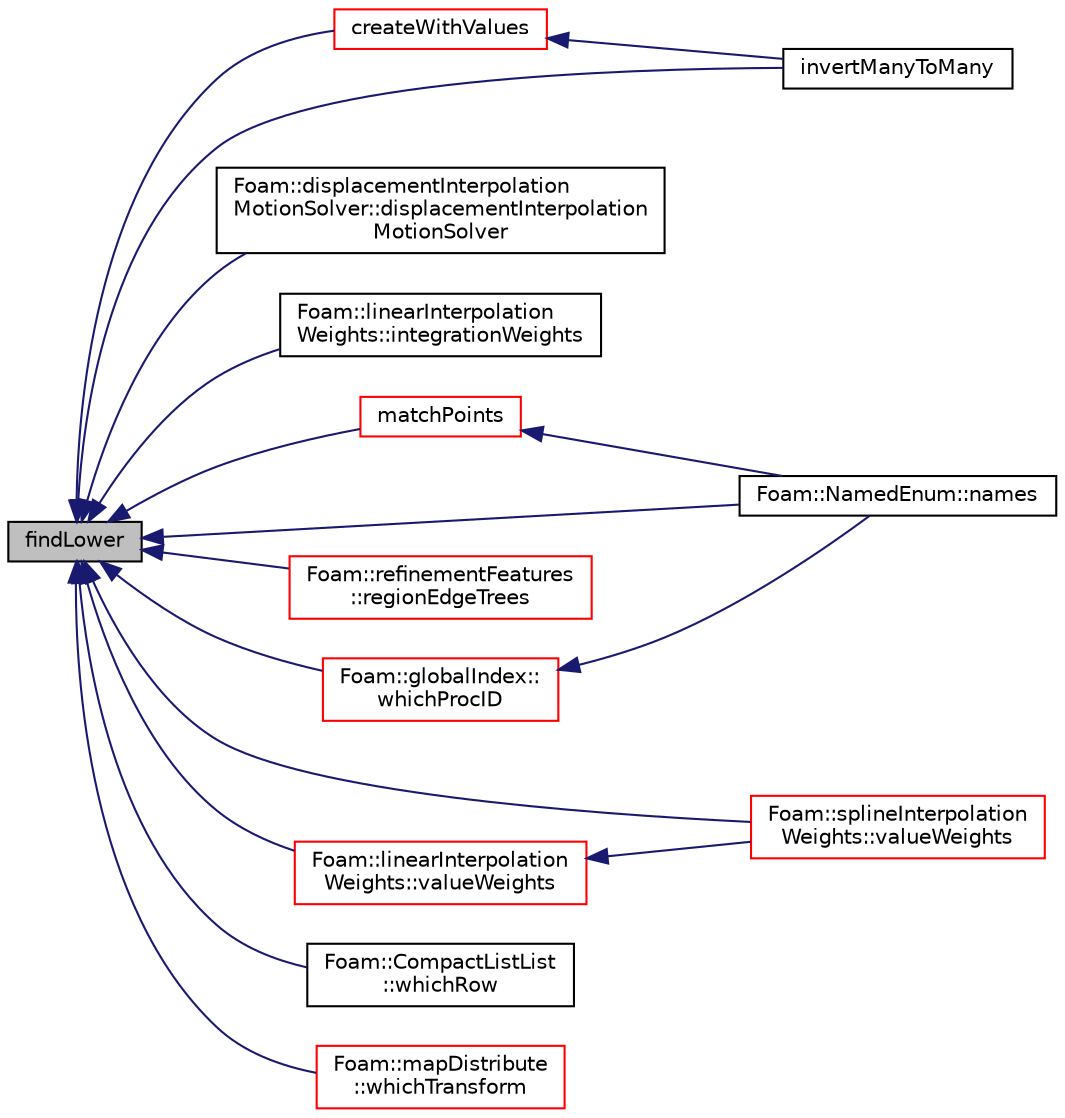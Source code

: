 digraph "findLower"
{
  bgcolor="transparent";
  edge [fontname="Helvetica",fontsize="10",labelfontname="Helvetica",labelfontsize="10"];
  node [fontname="Helvetica",fontsize="10",shape=record];
  rankdir="LR";
  Node1 [label="findLower",height=0.2,width=0.4,color="black", fillcolor="grey75", style="filled", fontcolor="black"];
  Node1 -> Node2 [dir="back",color="midnightblue",fontsize="10",style="solid",fontname="Helvetica"];
  Node2 [label="createWithValues",height=0.2,width=0.4,color="red",URL="$a10974.html#aeeca6143ff7b77311c502e416937caf1",tooltip="Opposite of findIndices: set values at indices to given value. "];
  Node2 -> Node3 [dir="back",color="midnightblue",fontsize="10",style="solid",fontname="Helvetica"];
  Node3 [label="invertManyToMany",height=0.2,width=0.4,color="black",URL="$a10974.html#a60361d3b41d646c75759253d819ea911"];
  Node1 -> Node4 [dir="back",color="midnightblue",fontsize="10",style="solid",fontname="Helvetica"];
  Node4 [label="Foam::displacementInterpolation\lMotionSolver::displacementInterpolation\lMotionSolver",height=0.2,width=0.4,color="black",URL="$a00555.html#af70627c48920441a925701b8da5266ba",tooltip="Construct from polyMesh and IOdictionary. "];
  Node1 -> Node5 [dir="back",color="midnightblue",fontsize="10",style="solid",fontname="Helvetica"];
  Node5 [label="Foam::linearInterpolation\lWeights::integrationWeights",height=0.2,width=0.4,color="black",URL="$a01365.html#abfea05ad0de4d62e56884979e004656d",tooltip="Calculate weights and indices to calculate integrand of t1..t2. "];
  Node1 -> Node3 [dir="back",color="midnightblue",fontsize="10",style="solid",fontname="Helvetica"];
  Node1 -> Node6 [dir="back",color="midnightblue",fontsize="10",style="solid",fontname="Helvetica"];
  Node6 [label="matchPoints",height=0.2,width=0.4,color="red",URL="$a10974.html#abc7cba30306098a4eaf18f508d39ea10",tooltip="Determine correspondence between pointFields. Gets passed. "];
  Node6 -> Node7 [dir="back",color="midnightblue",fontsize="10",style="solid",fontname="Helvetica"];
  Node7 [label="Foam::NamedEnum::names",height=0.2,width=0.4,color="black",URL="$a01602.html#a7350da3a0edd92cd11e6c479c9967dc8"];
  Node1 -> Node7 [dir="back",color="midnightblue",fontsize="10",style="solid",fontname="Helvetica"];
  Node1 -> Node8 [dir="back",color="midnightblue",fontsize="10",style="solid",fontname="Helvetica"];
  Node8 [label="Foam::refinementFeatures\l::regionEdgeTrees",height=0.2,width=0.4,color="red",URL="$a02159.html#a0a9e48d91f8d14c675856ed4333a5b0e"];
  Node1 -> Node9 [dir="back",color="midnightblue",fontsize="10",style="solid",fontname="Helvetica"];
  Node9 [label="Foam::splineInterpolation\lWeights::valueWeights",height=0.2,width=0.4,color="red",URL="$a02478.html#ad4c9889c82bf9e0a77bca1814e7d8cbf",tooltip="Calculate weights and indices to calculate t from samples. "];
  Node1 -> Node10 [dir="back",color="midnightblue",fontsize="10",style="solid",fontname="Helvetica"];
  Node10 [label="Foam::linearInterpolation\lWeights::valueWeights",height=0.2,width=0.4,color="red",URL="$a01365.html#ad4c9889c82bf9e0a77bca1814e7d8cbf",tooltip="Calculate weights and indices to calculate t from samples. "];
  Node10 -> Node9 [dir="back",color="midnightblue",fontsize="10",style="solid",fontname="Helvetica"];
  Node1 -> Node11 [dir="back",color="midnightblue",fontsize="10",style="solid",fontname="Helvetica"];
  Node11 [label="Foam::globalIndex::\lwhichProcID",height=0.2,width=0.4,color="red",URL="$a00943.html#ab70df8e7600efac087c911a2a8bbf039",tooltip="Which processor does global come from? Binary search. "];
  Node11 -> Node7 [dir="back",color="midnightblue",fontsize="10",style="solid",fontname="Helvetica"];
  Node1 -> Node12 [dir="back",color="midnightblue",fontsize="10",style="solid",fontname="Helvetica"];
  Node12 [label="Foam::CompactListList\l::whichRow",height=0.2,width=0.4,color="black",URL="$a00324.html#a212083c5df08eb0ac497f921463b9b8b",tooltip="Get row for index into m. "];
  Node1 -> Node13 [dir="back",color="midnightblue",fontsize="10",style="solid",fontname="Helvetica"];
  Node13 [label="Foam::mapDistribute\l::whichTransform",height=0.2,width=0.4,color="red",URL="$a01432.html#ac8139a9ae38ef362f20d78b88b7db9c5",tooltip="Find transform from transformElements. "];
}
